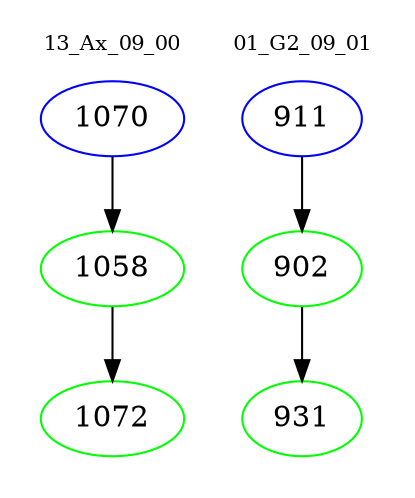 digraph{
subgraph cluster_0 {
color = white
label = "13_Ax_09_00";
fontsize=10;
T0_1070 [label="1070", color="blue"]
T0_1070 -> T0_1058 [color="black"]
T0_1058 [label="1058", color="green"]
T0_1058 -> T0_1072 [color="black"]
T0_1072 [label="1072", color="green"]
}
subgraph cluster_1 {
color = white
label = "01_G2_09_01";
fontsize=10;
T1_911 [label="911", color="blue"]
T1_911 -> T1_902 [color="black"]
T1_902 [label="902", color="green"]
T1_902 -> T1_931 [color="black"]
T1_931 [label="931", color="green"]
}
}
